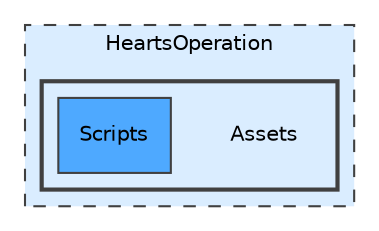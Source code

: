 digraph "C:/Users/winamba/HeartsOperation/Assets"
{
 // LATEX_PDF_SIZE
  bgcolor="transparent";
  edge [fontname="Helvetica",fontsize="10",labelfontname="Helvetica",labelfontsize="10"];
  node [fontname="Helvetica",fontsize="10",shape=record];
  compound=true
  subgraph clusterdir_d186ca4a4a26bdd17e0bba2de038834d {
    graph [ bgcolor="#daedff", pencolor="grey25", style="filled,dashed,", label="HeartsOperation", fontname="Helvetica", fontsize="10", URL="dir_d186ca4a4a26bdd17e0bba2de038834d.html"]
  subgraph clusterdir_1ce577b9809fa17290ddc3a69aae8766 {
    graph [ bgcolor="#daedff", pencolor="grey25", style="filled,bold,", label="", fontname="Helvetica", fontsize="10", URL="dir_1ce577b9809fa17290ddc3a69aae8766.html"]
    dir_1ce577b9809fa17290ddc3a69aae8766 [shape=plaintext, label="Assets"];
  dir_16e0bf303048a9656af9b8e68e87bf87 [shape=box, label="Scripts", style="filled,", fillcolor="#4ea9ff", color="grey25", URL="dir_16e0bf303048a9656af9b8e68e87bf87.html"];
  }
  }
}
